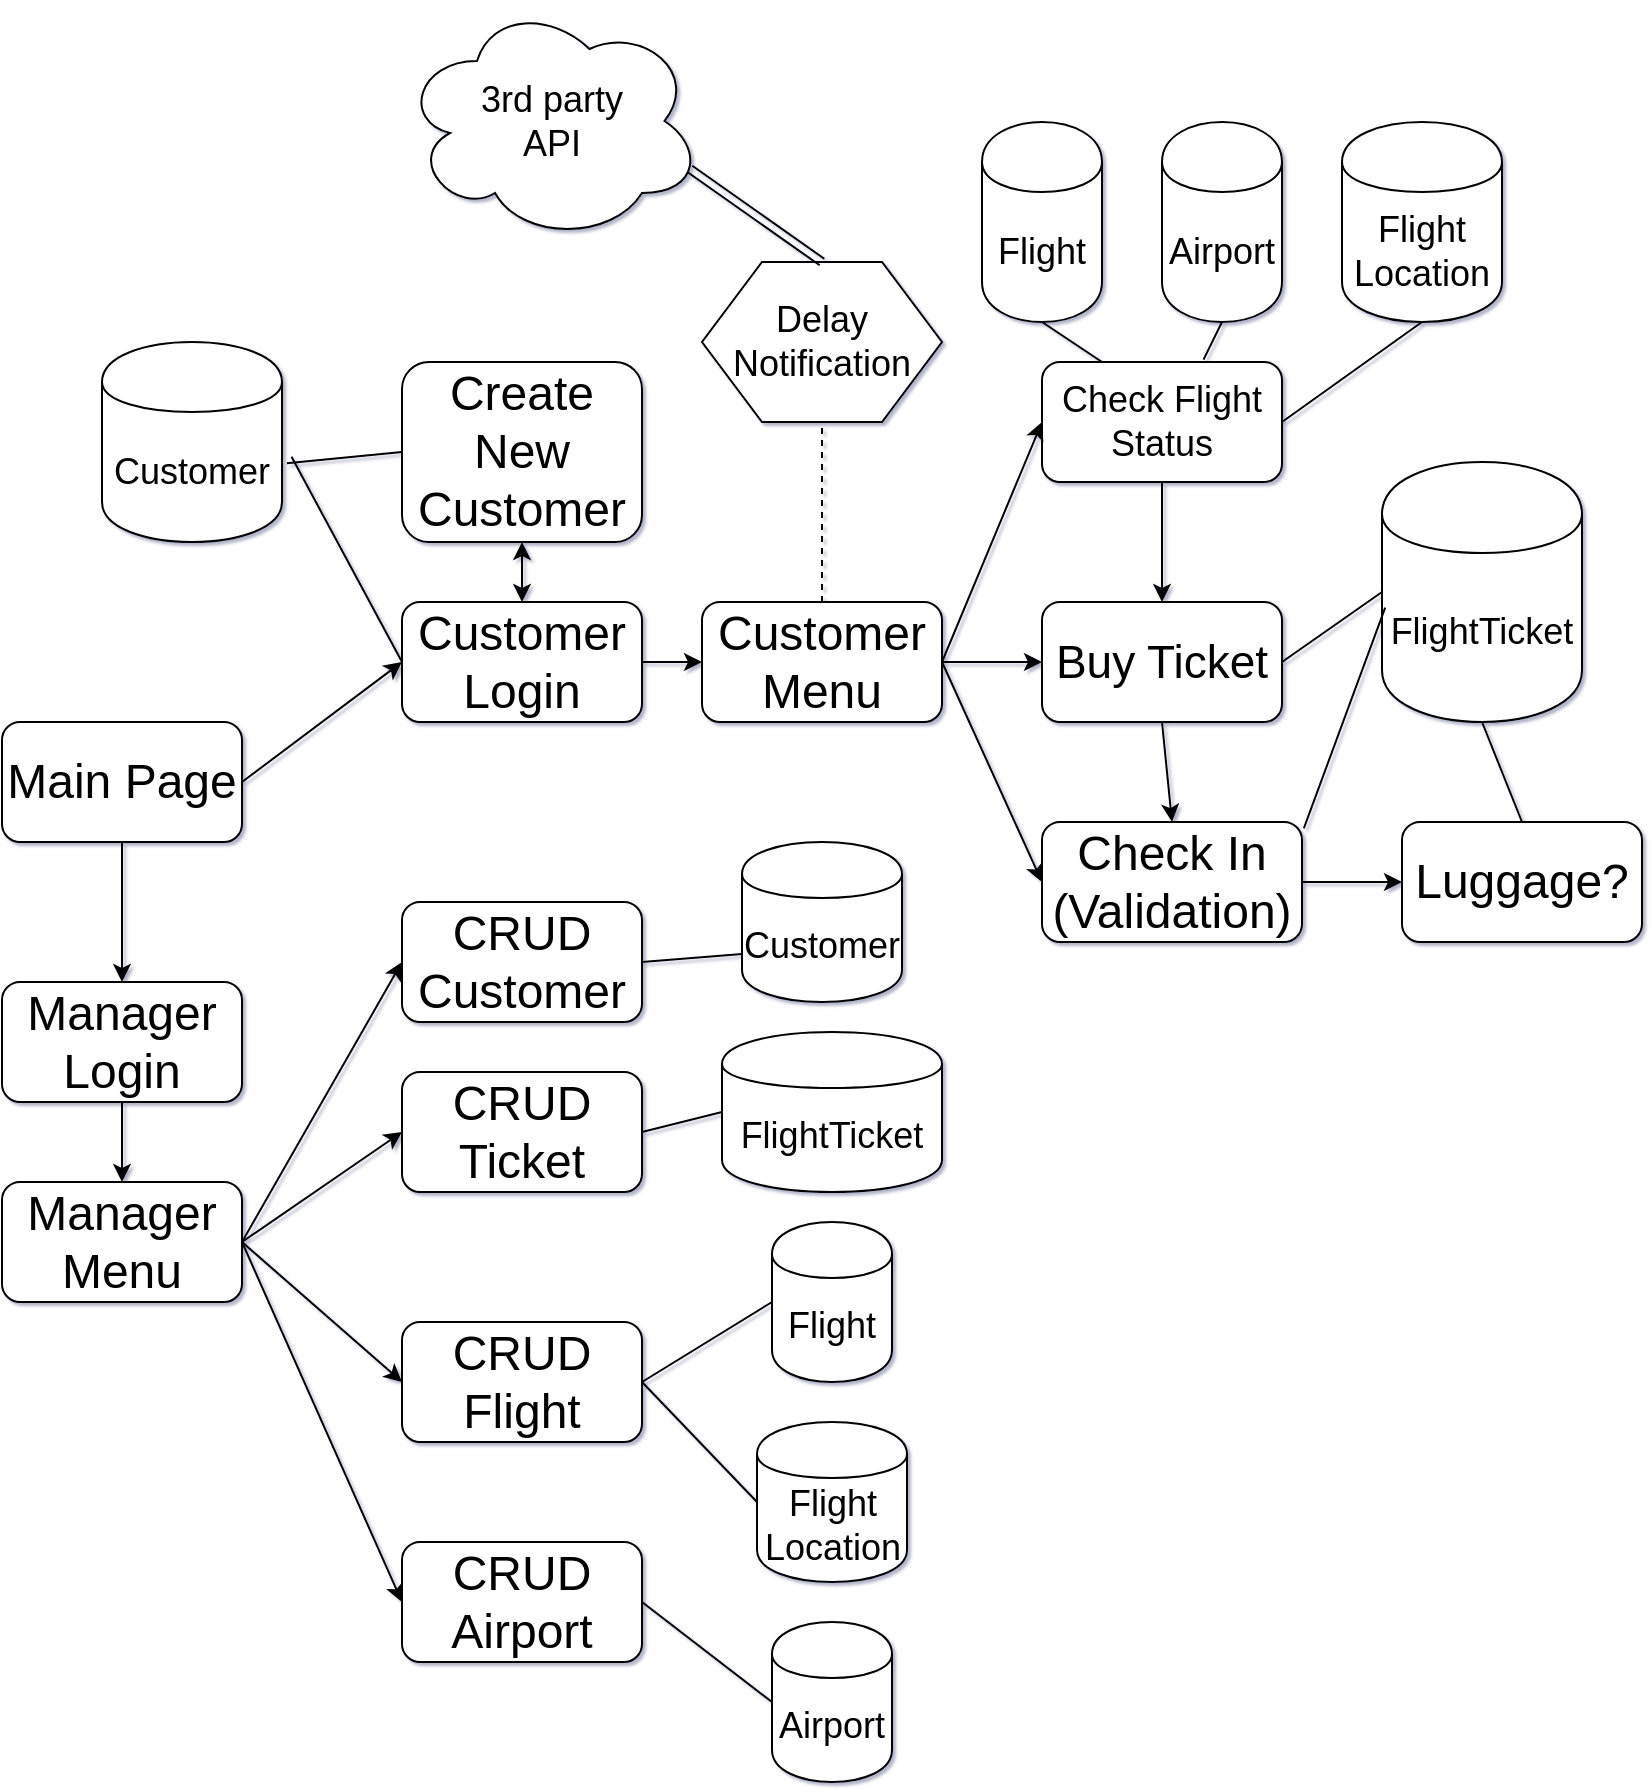 <mxfile version="12.1.7" type="device" pages="1"><diagram id="0FID1wsHV6yRls1lpmA_" name="Page-1"><mxGraphModel dx="1707" dy="2059" grid="1" gridSize="10" guides="1" tooltips="1" connect="1" arrows="1" fold="1" page="1" pageScale="1" pageWidth="827" pageHeight="1169" background="none" math="0" shadow="1"><root><mxCell id="0"/><mxCell id="1" parent="0"/><mxCell id="e15nKEqRFMAg2-bUXcji-2" value="&lt;font style=&quot;font-size: 18px&quot;&gt;Check Flight Status&lt;/font&gt;" style="rounded=1;whiteSpace=wrap;html=1;" parent="1" vertex="1"><mxGeometry x="530" y="60" width="120" height="60" as="geometry"/></mxCell><mxCell id="e15nKEqRFMAg2-bUXcji-3" value="&lt;font style=&quot;font-size: 23px&quot;&gt;Buy Ticket&lt;/font&gt;" style="rounded=1;whiteSpace=wrap;html=1;" parent="1" vertex="1"><mxGeometry x="530" y="180" width="120" height="60" as="geometry"/></mxCell><mxCell id="e15nKEqRFMAg2-bUXcji-4" value="&lt;font style=&quot;font-size: 24px&quot;&gt;Check In&lt;br&gt;(Validation)&lt;br&gt;&lt;/font&gt;" style="rounded=1;whiteSpace=wrap;html=1;" parent="1" vertex="1"><mxGeometry x="530" y="290" width="130" height="60" as="geometry"/></mxCell><mxCell id="e15nKEqRFMAg2-bUXcji-5" value="" style="endArrow=classic;html=1;exitX=1;exitY=0.5;exitDx=0;exitDy=0;entryX=0;entryY=0.5;entryDx=0;entryDy=0;" parent="1" target="e15nKEqRFMAg2-bUXcji-3" edge="1"><mxGeometry width="50" height="50" relative="1" as="geometry"><mxPoint x="480" y="210" as="sourcePoint"/><mxPoint x="60" y="390" as="targetPoint"/></mxGeometry></mxCell><mxCell id="e15nKEqRFMAg2-bUXcji-6" value="" style="endArrow=classic;html=1;entryX=0;entryY=0.5;entryDx=0;entryDy=0;exitX=1;exitY=0.5;exitDx=0;exitDy=0;" parent="1" target="e15nKEqRFMAg2-bUXcji-2" edge="1"><mxGeometry width="50" height="50" relative="1" as="geometry"><mxPoint x="480" y="210" as="sourcePoint"/><mxPoint x="150" y="180" as="targetPoint"/></mxGeometry></mxCell><mxCell id="e15nKEqRFMAg2-bUXcji-7" value="" style="endArrow=classic;html=1;entryX=0;entryY=0.5;entryDx=0;entryDy=0;exitX=1;exitY=0.5;exitDx=0;exitDy=0;" parent="1" target="e15nKEqRFMAg2-bUXcji-4" edge="1"><mxGeometry width="50" height="50" relative="1" as="geometry"><mxPoint x="480" y="210" as="sourcePoint"/><mxPoint x="150" y="190" as="targetPoint"/></mxGeometry></mxCell><mxCell id="e15nKEqRFMAg2-bUXcji-8" value="" style="endArrow=classic;html=1;exitX=0.5;exitY=1;exitDx=0;exitDy=0;entryX=0.5;entryY=0;entryDx=0;entryDy=0;" parent="1" source="e15nKEqRFMAg2-bUXcji-2" target="e15nKEqRFMAg2-bUXcji-3" edge="1"><mxGeometry width="50" height="50" relative="1" as="geometry"><mxPoint x="10" y="440" as="sourcePoint"/><mxPoint x="60" y="390" as="targetPoint"/></mxGeometry></mxCell><mxCell id="e15nKEqRFMAg2-bUXcji-9" value="" style="endArrow=classic;html=1;entryX=0.5;entryY=0;entryDx=0;entryDy=0;exitX=0.5;exitY=1;exitDx=0;exitDy=0;" parent="1" source="e15nKEqRFMAg2-bUXcji-3" target="e15nKEqRFMAg2-bUXcji-4" edge="1"><mxGeometry width="50" height="50" relative="1" as="geometry"><mxPoint x="10" y="440" as="sourcePoint"/><mxPoint x="60" y="390" as="targetPoint"/></mxGeometry></mxCell><mxCell id="e15nKEqRFMAg2-bUXcji-10" value="&lt;font style=&quot;font-size: 24px&quot;&gt;Luggage?&lt;/font&gt;" style="rounded=1;whiteSpace=wrap;html=1;" parent="1" vertex="1"><mxGeometry x="710" y="290" width="120" height="60" as="geometry"/></mxCell><mxCell id="e15nKEqRFMAg2-bUXcji-11" value="" style="endArrow=classic;html=1;exitX=1;exitY=0.5;exitDx=0;exitDy=0;entryX=0;entryY=0.5;entryDx=0;entryDy=0;" parent="1" source="e15nKEqRFMAg2-bUXcji-4" target="e15nKEqRFMAg2-bUXcji-10" edge="1"><mxGeometry width="50" height="50" relative="1" as="geometry"><mxPoint x="30" y="440" as="sourcePoint"/><mxPoint x="80" y="390" as="targetPoint"/></mxGeometry></mxCell><mxCell id="e15nKEqRFMAg2-bUXcji-14" value="" style="endArrow=classic;html=1;exitX=1;exitY=0.5;exitDx=0;exitDy=0;entryX=0;entryY=0.5;entryDx=0;entryDy=0;" parent="1" edge="1" target="3D7jnEvwSday1jmbbrJ8-2" source="3D7jnEvwSday1jmbbrJ8-3"><mxGeometry width="50" height="50" relative="1" as="geometry"><mxPoint x="140" y="280" as="sourcePoint"/><mxPoint x="210" y="260" as="targetPoint"/></mxGeometry></mxCell><mxCell id="e15nKEqRFMAg2-bUXcji-15" value="" style="endArrow=classic;html=1;entryX=0.5;entryY=0;entryDx=0;entryDy=0;exitX=0.5;exitY=1;exitDx=0;exitDy=0;" parent="1" edge="1" target="3D7jnEvwSday1jmbbrJ8-7" source="3D7jnEvwSday1jmbbrJ8-3"><mxGeometry width="50" height="50" relative="1" as="geometry"><mxPoint x="140" y="280" as="sourcePoint"/><mxPoint x="220" y="420" as="targetPoint"/></mxGeometry></mxCell><mxCell id="3D7jnEvwSday1jmbbrJ8-1" value="&lt;font style=&quot;font-size: 24px&quot;&gt;Customer&lt;br&gt;Menu&lt;/font&gt;" style="rounded=1;whiteSpace=wrap;html=1;" parent="1" vertex="1"><mxGeometry x="360" y="180" width="120" height="60" as="geometry"/></mxCell><mxCell id="3D7jnEvwSday1jmbbrJ8-2" value="&lt;font style=&quot;font-size: 24px&quot;&gt;Customer Login&lt;/font&gt;" style="rounded=1;whiteSpace=wrap;html=1;" parent="1" vertex="1"><mxGeometry x="210" y="180" width="120" height="60" as="geometry"/></mxCell><mxCell id="3D7jnEvwSday1jmbbrJ8-3" value="&lt;font style=&quot;font-size: 24px&quot;&gt;Main Page&lt;/font&gt;" style="rounded=1;whiteSpace=wrap;html=1;" vertex="1" parent="1"><mxGeometry x="10" y="240" width="120" height="60" as="geometry"/></mxCell><mxCell id="3D7jnEvwSday1jmbbrJ8-4" value="" style="endArrow=classic;html=1;entryX=0;entryY=0.5;entryDx=0;entryDy=0;exitX=1;exitY=0.5;exitDx=0;exitDy=0;" edge="1" parent="1" source="3D7jnEvwSday1jmbbrJ8-2" target="3D7jnEvwSday1jmbbrJ8-1"><mxGeometry width="50" height="50" relative="1" as="geometry"><mxPoint x="330" y="200" as="sourcePoint"/><mxPoint x="380" y="150" as="targetPoint"/></mxGeometry></mxCell><mxCell id="3D7jnEvwSday1jmbbrJ8-5" value="&lt;font style=&quot;font-size: 24px&quot;&gt;Create New Customer&lt;/font&gt;" style="rounded=1;whiteSpace=wrap;html=1;" vertex="1" parent="1"><mxGeometry x="210" y="60" width="120" height="90" as="geometry"/></mxCell><mxCell id="3D7jnEvwSday1jmbbrJ8-6" value="" style="endArrow=classic;startArrow=classic;html=1;entryX=0.5;entryY=0;entryDx=0;entryDy=0;exitX=0.5;exitY=1;exitDx=0;exitDy=0;" edge="1" parent="1" source="3D7jnEvwSday1jmbbrJ8-5" target="3D7jnEvwSday1jmbbrJ8-2"><mxGeometry width="50" height="50" relative="1" as="geometry"><mxPoint x="270" y="120" as="sourcePoint"/><mxPoint x="260" y="70" as="targetPoint"/></mxGeometry></mxCell><mxCell id="3D7jnEvwSday1jmbbrJ8-7" value="&lt;font&gt;&lt;font style=&quot;font-size: 24px&quot;&gt;Manager Login&lt;/font&gt;&lt;br&gt;&lt;/font&gt;" style="rounded=1;whiteSpace=wrap;html=1;" vertex="1" parent="1"><mxGeometry x="10" y="370" width="120" height="60" as="geometry"/></mxCell><mxCell id="3D7jnEvwSday1jmbbrJ8-8" value="Manager Menu" style="rounded=1;whiteSpace=wrap;html=1;fontSize=24;" vertex="1" parent="1"><mxGeometry x="10" y="470" width="120" height="60" as="geometry"/></mxCell><mxCell id="3D7jnEvwSday1jmbbrJ8-9" value="CRUD&lt;br&gt;Customer" style="rounded=1;whiteSpace=wrap;html=1;fontSize=24;" vertex="1" parent="1"><mxGeometry x="210" y="330" width="120" height="60" as="geometry"/></mxCell><mxCell id="3D7jnEvwSday1jmbbrJ8-10" value="CRUD&lt;br&gt;Flight" style="rounded=1;whiteSpace=wrap;html=1;fontSize=24;" vertex="1" parent="1"><mxGeometry x="210" y="540" width="120" height="60" as="geometry"/></mxCell><mxCell id="3D7jnEvwSday1jmbbrJ8-11" value="CRUD&lt;br&gt;Airport" style="rounded=1;whiteSpace=wrap;html=1;fontSize=24;" vertex="1" parent="1"><mxGeometry x="210" y="650" width="120" height="60" as="geometry"/></mxCell><mxCell id="3D7jnEvwSday1jmbbrJ8-12" value="" style="endArrow=classic;html=1;fontSize=24;entryX=0.5;entryY=0;entryDx=0;entryDy=0;exitX=0.5;exitY=1;exitDx=0;exitDy=0;" edge="1" parent="1" source="3D7jnEvwSday1jmbbrJ8-7" target="3D7jnEvwSday1jmbbrJ8-8"><mxGeometry width="50" height="50" relative="1" as="geometry"><mxPoint x="300" y="390" as="sourcePoint"/><mxPoint x="320" y="364" as="targetPoint"/><Array as="points"/></mxGeometry></mxCell><mxCell id="3D7jnEvwSday1jmbbrJ8-13" value="" style="endArrow=classic;html=1;fontSize=24;entryX=0;entryY=0.5;entryDx=0;entryDy=0;exitX=1;exitY=0.5;exitDx=0;exitDy=0;" edge="1" parent="1" source="3D7jnEvwSday1jmbbrJ8-8" target="3D7jnEvwSday1jmbbrJ8-9"><mxGeometry width="50" height="50" relative="1" as="geometry"><mxPoint x="480" y="470" as="sourcePoint"/><mxPoint x="500" y="424" as="targetPoint"/></mxGeometry></mxCell><mxCell id="3D7jnEvwSday1jmbbrJ8-14" value="" style="endArrow=classic;html=1;fontSize=24;entryX=0;entryY=0.5;entryDx=0;entryDy=0;exitX=1;exitY=0.5;exitDx=0;exitDy=0;" edge="1" parent="1" source="3D7jnEvwSday1jmbbrJ8-8" target="3D7jnEvwSday1jmbbrJ8-10"><mxGeometry width="50" height="50" relative="1" as="geometry"><mxPoint x="370" y="590" as="sourcePoint"/><mxPoint x="420" y="540" as="targetPoint"/></mxGeometry></mxCell><mxCell id="3D7jnEvwSday1jmbbrJ8-15" value="" style="endArrow=classic;html=1;fontSize=24;entryX=0;entryY=0.5;entryDx=0;entryDy=0;exitX=1;exitY=0.5;exitDx=0;exitDy=0;" edge="1" parent="1" source="3D7jnEvwSday1jmbbrJ8-8" target="3D7jnEvwSday1jmbbrJ8-11"><mxGeometry width="50" height="50" relative="1" as="geometry"><mxPoint x="350" y="610" as="sourcePoint"/><mxPoint x="400" y="560" as="targetPoint"/></mxGeometry></mxCell><mxCell id="3D7jnEvwSday1jmbbrJ8-16" value="Delay Notification" style="shape=hexagon;perimeter=hexagonPerimeter2;whiteSpace=wrap;html=1;fontSize=18;" vertex="1" parent="1"><mxGeometry x="360" y="10" width="120" height="80" as="geometry"/></mxCell><mxCell id="3D7jnEvwSday1jmbbrJ8-17" value="" style="endArrow=none;dashed=1;html=1;fontSize=18;entryX=0.5;entryY=1;entryDx=0;entryDy=0;exitX=0.5;exitY=0;exitDx=0;exitDy=0;" edge="1" parent="1" source="3D7jnEvwSday1jmbbrJ8-1" target="3D7jnEvwSday1jmbbrJ8-16"><mxGeometry width="50" height="50" relative="1" as="geometry"><mxPoint x="400" y="170" as="sourcePoint"/><mxPoint x="450" y="120" as="targetPoint"/></mxGeometry></mxCell><mxCell id="3D7jnEvwSday1jmbbrJ8-18" value="Customer" style="shape=cylinder;whiteSpace=wrap;html=1;boundedLbl=1;backgroundOutline=1;fontSize=18;" vertex="1" parent="1"><mxGeometry x="60" y="50" width="90" height="100" as="geometry"/></mxCell><mxCell id="3D7jnEvwSday1jmbbrJ8-19" value="" style="endArrow=none;html=1;fontSize=18;entryX=0;entryY=0.5;entryDx=0;entryDy=0;exitX=1.027;exitY=0.606;exitDx=0;exitDy=0;exitPerimeter=0;" edge="1" parent="1" source="3D7jnEvwSday1jmbbrJ8-18" target="3D7jnEvwSday1jmbbrJ8-5"><mxGeometry width="50" height="50" relative="1" as="geometry"><mxPoint x="130" y="200" as="sourcePoint"/><mxPoint x="180" y="150" as="targetPoint"/></mxGeometry></mxCell><mxCell id="3D7jnEvwSday1jmbbrJ8-20" value="" style="endArrow=none;html=1;fontSize=18;entryX=0;entryY=0.5;entryDx=0;entryDy=0;exitX=1.053;exitY=0.574;exitDx=0;exitDy=0;exitPerimeter=0;" edge="1" parent="1" source="3D7jnEvwSday1jmbbrJ8-18" target="3D7jnEvwSday1jmbbrJ8-2"><mxGeometry width="50" height="50" relative="1" as="geometry"><mxPoint x="130" y="220" as="sourcePoint"/><mxPoint x="180" y="170" as="targetPoint"/></mxGeometry></mxCell><mxCell id="3D7jnEvwSday1jmbbrJ8-21" value="Flight" style="shape=cylinder;whiteSpace=wrap;html=1;boundedLbl=1;backgroundOutline=1;fontSize=18;" vertex="1" parent="1"><mxGeometry x="500" y="-60" width="60" height="100" as="geometry"/></mxCell><mxCell id="3D7jnEvwSday1jmbbrJ8-22" value="FlightTicket" style="shape=cylinder;whiteSpace=wrap;html=1;boundedLbl=1;backgroundOutline=1;fontSize=18;" vertex="1" parent="1"><mxGeometry x="700" y="110" width="100" height="130" as="geometry"/></mxCell><mxCell id="3D7jnEvwSday1jmbbrJ8-23" value="" style="endArrow=none;html=1;fontSize=18;exitX=1;exitY=0.5;exitDx=0;exitDy=0;entryX=0;entryY=0.5;entryDx=0;entryDy=0;" edge="1" parent="1" source="e15nKEqRFMAg2-bUXcji-3" target="3D7jnEvwSday1jmbbrJ8-22"><mxGeometry width="50" height="50" relative="1" as="geometry"><mxPoint x="710" y="100" as="sourcePoint"/><mxPoint x="760" y="50" as="targetPoint"/></mxGeometry></mxCell><mxCell id="3D7jnEvwSday1jmbbrJ8-24" value="" style="endArrow=none;html=1;fontSize=18;entryX=0.016;entryY=0.56;entryDx=0;entryDy=0;entryPerimeter=0;exitX=1.007;exitY=0.053;exitDx=0;exitDy=0;exitPerimeter=0;" edge="1" parent="1" source="e15nKEqRFMAg2-bUXcji-4" target="3D7jnEvwSday1jmbbrJ8-22"><mxGeometry width="50" height="50" relative="1" as="geometry"><mxPoint x="650" y="400" as="sourcePoint"/><mxPoint x="700" y="350" as="targetPoint"/></mxGeometry></mxCell><mxCell id="3D7jnEvwSday1jmbbrJ8-25" value="" style="endArrow=none;html=1;fontSize=18;entryX=0.5;entryY=1;entryDx=0;entryDy=0;exitX=0.5;exitY=0;exitDx=0;exitDy=0;" edge="1" parent="1" source="e15nKEqRFMAg2-bUXcji-10" target="3D7jnEvwSday1jmbbrJ8-22"><mxGeometry width="50" height="50" relative="1" as="geometry"><mxPoint x="670" y="410" as="sourcePoint"/><mxPoint x="720" y="360" as="targetPoint"/></mxGeometry></mxCell><mxCell id="3D7jnEvwSday1jmbbrJ8-26" value="Airport" style="shape=cylinder;whiteSpace=wrap;html=1;boundedLbl=1;backgroundOutline=1;fontSize=18;" vertex="1" parent="1"><mxGeometry x="590" y="-60" width="60" height="100" as="geometry"/></mxCell><mxCell id="3D7jnEvwSday1jmbbrJ8-27" value="" style="endArrow=none;html=1;fontSize=18;exitX=0.673;exitY=-0.02;exitDx=0;exitDy=0;exitPerimeter=0;entryX=0.5;entryY=1;entryDx=0;entryDy=0;" edge="1" parent="1" source="e15nKEqRFMAg2-bUXcji-2" target="3D7jnEvwSday1jmbbrJ8-26"><mxGeometry width="50" height="50" relative="1" as="geometry"><mxPoint x="700" y="50" as="sourcePoint"/><mxPoint x="750" as="targetPoint"/></mxGeometry></mxCell><mxCell id="3D7jnEvwSday1jmbbrJ8-28" value="" style="endArrow=none;html=1;fontSize=18;entryX=0.5;entryY=1;entryDx=0;entryDy=0;exitX=0.25;exitY=0;exitDx=0;exitDy=0;" edge="1" parent="1" source="e15nKEqRFMAg2-bUXcji-2" target="3D7jnEvwSday1jmbbrJ8-21"><mxGeometry width="50" height="50" relative="1" as="geometry"><mxPoint x="430" as="sourcePoint"/><mxPoint x="480" y="-50" as="targetPoint"/></mxGeometry></mxCell><mxCell id="3D7jnEvwSday1jmbbrJ8-29" value="Customer" style="shape=cylinder;whiteSpace=wrap;html=1;boundedLbl=1;backgroundOutline=1;fontSize=18;" vertex="1" parent="1"><mxGeometry x="380" y="300" width="80" height="80" as="geometry"/></mxCell><mxCell id="3D7jnEvwSday1jmbbrJ8-30" value="&lt;font style=&quot;font-size: 24px&quot;&gt;CRUD&lt;br&gt;Ticket&lt;/font&gt;" style="rounded=1;whiteSpace=wrap;html=1;fontSize=18;" vertex="1" parent="1"><mxGeometry x="210" y="415" width="120" height="60" as="geometry"/></mxCell><mxCell id="3D7jnEvwSday1jmbbrJ8-31" value="" style="endArrow=classic;html=1;fontSize=18;entryX=0;entryY=0.5;entryDx=0;entryDy=0;" edge="1" parent="1" target="3D7jnEvwSday1jmbbrJ8-30"><mxGeometry width="50" height="50" relative="1" as="geometry"><mxPoint x="130" y="500" as="sourcePoint"/><mxPoint x="130" y="570" as="targetPoint"/></mxGeometry></mxCell><mxCell id="3D7jnEvwSday1jmbbrJ8-32" value="FlightTicket" style="shape=cylinder;whiteSpace=wrap;html=1;boundedLbl=1;backgroundOutline=1;fontSize=18;" vertex="1" parent="1"><mxGeometry x="370" y="395" width="110" height="80" as="geometry"/></mxCell><mxCell id="3D7jnEvwSday1jmbbrJ8-33" value="Flight" style="shape=cylinder;whiteSpace=wrap;html=1;boundedLbl=1;backgroundOutline=1;fontSize=18;" vertex="1" parent="1"><mxGeometry x="395" y="490" width="60" height="80" as="geometry"/></mxCell><mxCell id="3D7jnEvwSday1jmbbrJ8-34" value="Flight&lt;br&gt;Location" style="shape=cylinder;whiteSpace=wrap;html=1;boundedLbl=1;backgroundOutline=1;fontSize=18;" vertex="1" parent="1"><mxGeometry x="387.5" y="590" width="75" height="80" as="geometry"/></mxCell><mxCell id="3D7jnEvwSday1jmbbrJ8-35" value="Flight&lt;br&gt;Location" style="shape=cylinder;whiteSpace=wrap;html=1;boundedLbl=1;backgroundOutline=1;fontSize=18;" vertex="1" parent="1"><mxGeometry x="680" y="-60" width="80" height="100" as="geometry"/></mxCell><mxCell id="3D7jnEvwSday1jmbbrJ8-36" value="" style="endArrow=none;html=1;fontSize=18;entryX=0.5;entryY=1;entryDx=0;entryDy=0;exitX=1;exitY=0.5;exitDx=0;exitDy=0;" edge="1" parent="1" source="e15nKEqRFMAg2-bUXcji-2" target="3D7jnEvwSday1jmbbrJ8-35"><mxGeometry width="50" height="50" relative="1" as="geometry"><mxPoint x="740" y="100" as="sourcePoint"/><mxPoint x="790" y="50" as="targetPoint"/></mxGeometry></mxCell><mxCell id="3D7jnEvwSday1jmbbrJ8-37" value="Airport" style="shape=cylinder;whiteSpace=wrap;html=1;boundedLbl=1;backgroundOutline=1;fontSize=18;" vertex="1" parent="1"><mxGeometry x="395" y="690" width="60" height="80" as="geometry"/></mxCell><mxCell id="3D7jnEvwSday1jmbbrJ8-38" value="" style="endArrow=none;html=1;fontSize=18;entryX=0;entryY=0.7;entryDx=0;entryDy=0;exitX=1;exitY=0.5;exitDx=0;exitDy=0;" edge="1" parent="1" source="3D7jnEvwSday1jmbbrJ8-9" target="3D7jnEvwSday1jmbbrJ8-29"><mxGeometry width="50" height="50" relative="1" as="geometry"><mxPoint x="510" y="440" as="sourcePoint"/><mxPoint x="560" y="390" as="targetPoint"/></mxGeometry></mxCell><mxCell id="3D7jnEvwSday1jmbbrJ8-39" value="" style="endArrow=none;html=1;fontSize=18;entryX=0;entryY=0.5;entryDx=0;entryDy=0;exitX=1;exitY=0.5;exitDx=0;exitDy=0;" edge="1" parent="1" source="3D7jnEvwSday1jmbbrJ8-30" target="3D7jnEvwSday1jmbbrJ8-32"><mxGeometry width="50" height="50" relative="1" as="geometry"><mxPoint x="330" y="530" as="sourcePoint"/><mxPoint x="380" y="480" as="targetPoint"/></mxGeometry></mxCell><mxCell id="3D7jnEvwSday1jmbbrJ8-40" value="" style="endArrow=none;html=1;fontSize=18;entryX=0;entryY=0.5;entryDx=0;entryDy=0;exitX=1;exitY=0.5;exitDx=0;exitDy=0;" edge="1" parent="1" source="3D7jnEvwSday1jmbbrJ8-10" target="3D7jnEvwSday1jmbbrJ8-33"><mxGeometry width="50" height="50" relative="1" as="geometry"><mxPoint x="330" y="540" as="sourcePoint"/><mxPoint x="380" y="490" as="targetPoint"/></mxGeometry></mxCell><mxCell id="3D7jnEvwSday1jmbbrJ8-41" value="" style="endArrow=none;html=1;fontSize=18;entryX=0;entryY=0.5;entryDx=0;entryDy=0;exitX=1;exitY=0.5;exitDx=0;exitDy=0;" edge="1" parent="1" source="3D7jnEvwSday1jmbbrJ8-10" target="3D7jnEvwSday1jmbbrJ8-34"><mxGeometry width="50" height="50" relative="1" as="geometry"><mxPoint x="320" y="650" as="sourcePoint"/><mxPoint x="370" y="600" as="targetPoint"/></mxGeometry></mxCell><mxCell id="3D7jnEvwSday1jmbbrJ8-42" value="" style="endArrow=none;html=1;fontSize=18;entryX=0;entryY=0.5;entryDx=0;entryDy=0;exitX=1;exitY=0.5;exitDx=0;exitDy=0;" edge="1" parent="1" source="3D7jnEvwSday1jmbbrJ8-11" target="3D7jnEvwSday1jmbbrJ8-37"><mxGeometry width="50" height="50" relative="1" as="geometry"><mxPoint x="320" y="760" as="sourcePoint"/><mxPoint x="370" y="710" as="targetPoint"/></mxGeometry></mxCell><mxCell id="3D7jnEvwSday1jmbbrJ8-44" value="3rd party &lt;br&gt;API" style="ellipse;shape=cloud;whiteSpace=wrap;html=1;fontSize=18;" vertex="1" parent="1"><mxGeometry x="210" y="-120.5" width="150" height="120" as="geometry"/></mxCell><mxCell id="3D7jnEvwSday1jmbbrJ8-45" value="" style="shape=link;html=1;fontSize=18;exitX=0.5;exitY=0;exitDx=0;exitDy=0;entryX=0.96;entryY=0.7;entryDx=0;entryDy=0;entryPerimeter=0;" edge="1" parent="1" source="3D7jnEvwSday1jmbbrJ8-16" target="3D7jnEvwSday1jmbbrJ8-44"><mxGeometry width="50" height="50" relative="1" as="geometry"><mxPoint x="400" y="-50" as="sourcePoint"/><mxPoint x="450" y="-100" as="targetPoint"/></mxGeometry></mxCell></root></mxGraphModel></diagram></mxfile>